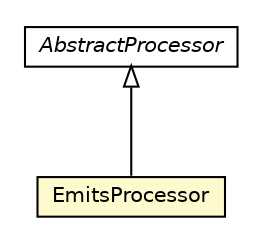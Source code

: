 #!/usr/local/bin/dot
#
# Class diagram 
# Generated by UMLGraph version R5_6-24-gf6e263 (http://www.umlgraph.org/)
#

digraph G {
	edge [fontname="Helvetica",fontsize=10,labelfontname="Helvetica",labelfontsize=10];
	node [fontname="Helvetica",fontsize=10,shape=plaintext];
	nodesep=0.25;
	ranksep=0.5;
	// net.trajano.jetng.apt.internal.EmitsProcessor
	c38 [label=<<table title="net.trajano.jetng.apt.internal.EmitsProcessor" border="0" cellborder="1" cellspacing="0" cellpadding="2" port="p" bgcolor="lemonChiffon" href="./EmitsProcessor.html">
		<tr><td><table border="0" cellspacing="0" cellpadding="1">
<tr><td align="center" balign="center"> EmitsProcessor </td></tr>
		</table></td></tr>
		</table>>, URL="./EmitsProcessor.html", fontname="Helvetica", fontcolor="black", fontsize=10.0];
	//net.trajano.jetng.apt.internal.EmitsProcessor extends javax.annotation.processing.AbstractProcessor
	c40:p -> c38:p [dir=back,arrowtail=empty];
	// javax.annotation.processing.AbstractProcessor
	c40 [label=<<table title="javax.annotation.processing.AbstractProcessor" border="0" cellborder="1" cellspacing="0" cellpadding="2" port="p" href="http://java.sun.com/j2se/1.4.2/docs/api/javax/annotation/processing/AbstractProcessor.html">
		<tr><td><table border="0" cellspacing="0" cellpadding="1">
<tr><td align="center" balign="center"><font face="Helvetica-Oblique"> AbstractProcessor </font></td></tr>
		</table></td></tr>
		</table>>, URL="http://java.sun.com/j2se/1.4.2/docs/api/javax/annotation/processing/AbstractProcessor.html", fontname="Helvetica", fontcolor="black", fontsize=10.0];
}


